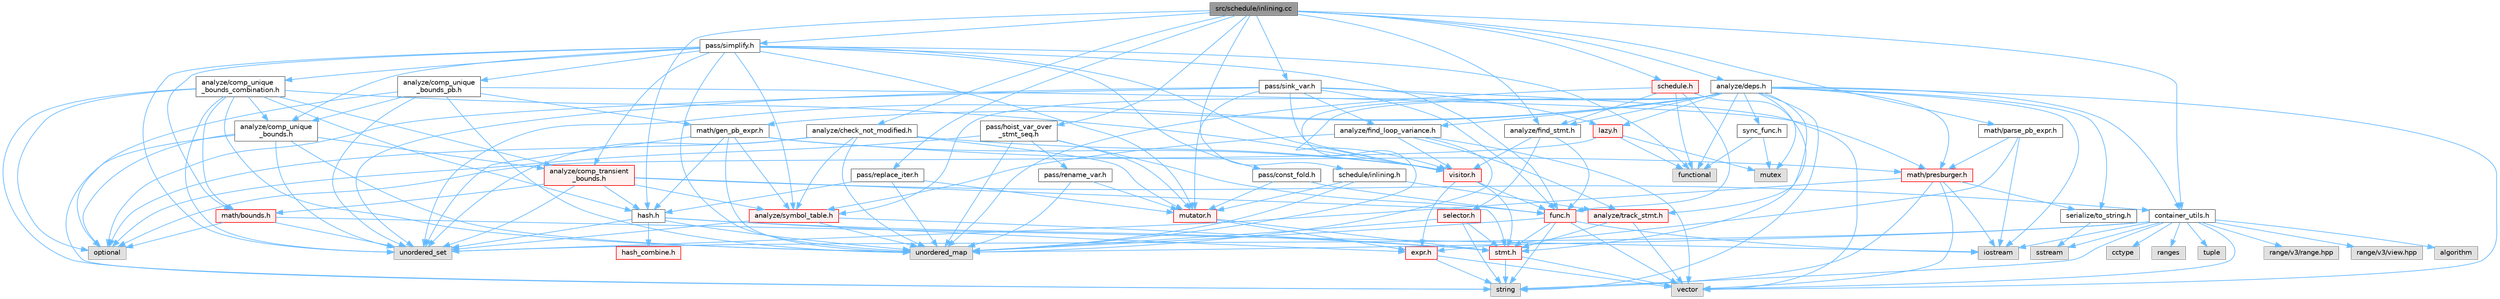 digraph "src/schedule/inlining.cc"
{
 // LATEX_PDF_SIZE
  bgcolor="transparent";
  edge [fontname=Helvetica,fontsize=10,labelfontname=Helvetica,labelfontsize=10];
  node [fontname=Helvetica,fontsize=10,shape=box,height=0.2,width=0.4];
  Node1 [label="src/schedule/inlining.cc",height=0.2,width=0.4,color="gray40", fillcolor="grey60", style="filled", fontcolor="black",tooltip=" "];
  Node1 -> Node2 [color="steelblue1",style="solid"];
  Node2 [label="analyze/check_not_modified.h",height=0.2,width=0.4,color="grey40", fillcolor="white", style="filled",URL="$check__not__modified_8h.html",tooltip=" "];
  Node2 -> Node3 [color="steelblue1",style="solid"];
  Node3 [label="optional",height=0.2,width=0.4,color="grey60", fillcolor="#E0E0E0", style="filled",tooltip=" "];
  Node2 -> Node4 [color="steelblue1",style="solid"];
  Node4 [label="unordered_map",height=0.2,width=0.4,color="grey60", fillcolor="#E0E0E0", style="filled",tooltip=" "];
  Node2 -> Node5 [color="steelblue1",style="solid"];
  Node5 [label="unordered_set",height=0.2,width=0.4,color="grey60", fillcolor="#E0E0E0", style="filled",tooltip=" "];
  Node2 -> Node6 [color="steelblue1",style="solid"];
  Node6 [label="analyze/symbol_table.h",height=0.2,width=0.4,color="red", fillcolor="#FFF0F0", style="filled",URL="$symbol__table_8h.html",tooltip=" "];
  Node6 -> Node4 [color="steelblue1",style="solid"];
  Node6 -> Node5 [color="steelblue1",style="solid"];
  Node6 -> Node10 [color="steelblue1",style="solid"];
  Node10 [label="stmt.h",height=0.2,width=0.4,color="red", fillcolor="#FFF0F0", style="filled",URL="$stmt_8h.html",tooltip=" "];
  Node10 -> Node11 [color="steelblue1",style="solid"];
  Node11 [label="string",height=0.2,width=0.4,color="grey60", fillcolor="#E0E0E0", style="filled",tooltip=" "];
  Node10 -> Node12 [color="steelblue1",style="solid"];
  Node12 [label="vector",height=0.2,width=0.4,color="grey60", fillcolor="#E0E0E0", style="filled",tooltip=" "];
  Node2 -> Node50 [color="steelblue1",style="solid"];
  Node50 [label="mutator.h",height=0.2,width=0.4,color="red", fillcolor="#FFF0F0", style="filled",URL="$mutator_8h.html",tooltip=" "];
  Node50 -> Node43 [color="steelblue1",style="solid"];
  Node43 [label="expr.h",height=0.2,width=0.4,color="red", fillcolor="#FFF0F0", style="filled",URL="$expr_8h.html",tooltip=" "];
  Node43 -> Node11 [color="steelblue1",style="solid"];
  Node43 -> Node12 [color="steelblue1",style="solid"];
  Node50 -> Node10 [color="steelblue1",style="solid"];
  Node2 -> Node55 [color="steelblue1",style="solid"];
  Node55 [label="visitor.h",height=0.2,width=0.4,color="red", fillcolor="#FFF0F0", style="filled",URL="$visitor_8h.html",tooltip=" "];
  Node55 -> Node43 [color="steelblue1",style="solid"];
  Node55 -> Node56 [color="steelblue1",style="solid"];
  Node56 [label="func.h",height=0.2,width=0.4,color="red", fillcolor="#FFF0F0", style="filled",URL="$func_8h.html",tooltip=" "];
  Node56 -> Node16 [color="steelblue1",style="solid"];
  Node16 [label="iostream",height=0.2,width=0.4,color="grey60", fillcolor="#E0E0E0", style="filled",tooltip=" "];
  Node56 -> Node11 [color="steelblue1",style="solid"];
  Node56 -> Node4 [color="steelblue1",style="solid"];
  Node56 -> Node12 [color="steelblue1",style="solid"];
  Node56 -> Node10 [color="steelblue1",style="solid"];
  Node55 -> Node10 [color="steelblue1",style="solid"];
  Node1 -> Node62 [color="steelblue1",style="solid"];
  Node62 [label="analyze/deps.h",height=0.2,width=0.4,color="grey40", fillcolor="white", style="filled",URL="$deps_8h.html",tooltip=" "];
  Node62 -> Node15 [color="steelblue1",style="solid"];
  Node15 [label="functional",height=0.2,width=0.4,color="grey60", fillcolor="#E0E0E0", style="filled",tooltip=" "];
  Node62 -> Node16 [color="steelblue1",style="solid"];
  Node62 -> Node53 [color="steelblue1",style="solid"];
  Node53 [label="mutex",height=0.2,width=0.4,color="grey60", fillcolor="#E0E0E0", style="filled",tooltip=" "];
  Node62 -> Node11 [color="steelblue1",style="solid"];
  Node62 -> Node4 [color="steelblue1",style="solid"];
  Node62 -> Node5 [color="steelblue1",style="solid"];
  Node62 -> Node12 [color="steelblue1",style="solid"];
  Node62 -> Node63 [color="steelblue1",style="solid"];
  Node63 [label="analyze/find_loop_variance.h",height=0.2,width=0.4,color="grey40", fillcolor="white", style="filled",URL="$find__loop__variance_8h.html",tooltip=" "];
  Node63 -> Node4 [color="steelblue1",style="solid"];
  Node63 -> Node12 [color="steelblue1",style="solid"];
  Node63 -> Node6 [color="steelblue1",style="solid"];
  Node63 -> Node64 [color="steelblue1",style="solid"];
  Node64 [label="analyze/track_stmt.h",height=0.2,width=0.4,color="red", fillcolor="#FFF0F0", style="filled",URL="$track__stmt_8h.html",tooltip=" "];
  Node64 -> Node12 [color="steelblue1",style="solid"];
  Node64 -> Node10 [color="steelblue1",style="solid"];
  Node63 -> Node55 [color="steelblue1",style="solid"];
  Node62 -> Node65 [color="steelblue1",style="solid"];
  Node65 [label="analyze/find_stmt.h",height=0.2,width=0.4,color="grey40", fillcolor="white", style="filled",URL="$find__stmt_8h.html",tooltip=" "];
  Node65 -> Node56 [color="steelblue1",style="solid"];
  Node65 -> Node66 [color="steelblue1",style="solid"];
  Node66 [label="selector.h",height=0.2,width=0.4,color="red", fillcolor="#FFF0F0", style="filled",URL="$selector_8h.html",tooltip=" "];
  Node66 -> Node11 [color="steelblue1",style="solid"];
  Node66 -> Node4 [color="steelblue1",style="solid"];
  Node66 -> Node10 [color="steelblue1",style="solid"];
  Node65 -> Node55 [color="steelblue1",style="solid"];
  Node62 -> Node6 [color="steelblue1",style="solid"];
  Node62 -> Node64 [color="steelblue1",style="solid"];
  Node62 -> Node34 [color="steelblue1",style="solid"];
  Node34 [label="container_utils.h",height=0.2,width=0.4,color="grey40", fillcolor="white", style="filled",URL="$container__utils_8h.html",tooltip=" "];
  Node34 -> Node35 [color="steelblue1",style="solid"];
  Node35 [label="algorithm",height=0.2,width=0.4,color="grey60", fillcolor="#E0E0E0", style="filled",tooltip=" "];
  Node34 -> Node36 [color="steelblue1",style="solid"];
  Node36 [label="cctype",height=0.2,width=0.4,color="grey60", fillcolor="#E0E0E0", style="filled",tooltip=" "];
  Node34 -> Node16 [color="steelblue1",style="solid"];
  Node34 -> Node37 [color="steelblue1",style="solid"];
  Node37 [label="ranges",height=0.2,width=0.4,color="grey60", fillcolor="#E0E0E0", style="filled",tooltip=" "];
  Node34 -> Node28 [color="steelblue1",style="solid"];
  Node28 [label="sstream",height=0.2,width=0.4,color="grey60", fillcolor="#E0E0E0", style="filled",tooltip=" "];
  Node34 -> Node11 [color="steelblue1",style="solid"];
  Node34 -> Node38 [color="steelblue1",style="solid"];
  Node38 [label="tuple",height=0.2,width=0.4,color="grey60", fillcolor="#E0E0E0", style="filled",tooltip=" "];
  Node34 -> Node4 [color="steelblue1",style="solid"];
  Node34 -> Node5 [color="steelblue1",style="solid"];
  Node34 -> Node12 [color="steelblue1",style="solid"];
  Node34 -> Node39 [color="steelblue1",style="solid"];
  Node39 [label="range/v3/range.hpp",height=0.2,width=0.4,color="grey60", fillcolor="#E0E0E0", style="filled",tooltip=" "];
  Node34 -> Node40 [color="steelblue1",style="solid"];
  Node40 [label="range/v3/view.hpp",height=0.2,width=0.4,color="grey60", fillcolor="#E0E0E0", style="filled",tooltip=" "];
  Node62 -> Node67 [color="steelblue1",style="solid"];
  Node67 [label="lazy.h",height=0.2,width=0.4,color="red", fillcolor="#FFF0F0", style="filled",URL="$lazy_8h.html",tooltip=" "];
  Node67 -> Node15 [color="steelblue1",style="solid"];
  Node67 -> Node53 [color="steelblue1",style="solid"];
  Node67 -> Node3 [color="steelblue1",style="solid"];
  Node62 -> Node68 [color="steelblue1",style="solid"];
  Node68 [label="math/gen_pb_expr.h",height=0.2,width=0.4,color="grey40", fillcolor="white", style="filled",URL="$gen__pb__expr_8h.html",tooltip=" "];
  Node68 -> Node4 [color="steelblue1",style="solid"];
  Node68 -> Node5 [color="steelblue1",style="solid"];
  Node68 -> Node6 [color="steelblue1",style="solid"];
  Node68 -> Node69 [color="steelblue1",style="solid"];
  Node69 [label="hash.h",height=0.2,width=0.4,color="grey40", fillcolor="white", style="filled",URL="$hash_8h.html",tooltip=" "];
  Node69 -> Node4 [color="steelblue1",style="solid"];
  Node69 -> Node5 [color="steelblue1",style="solid"];
  Node69 -> Node43 [color="steelblue1",style="solid"];
  Node69 -> Node48 [color="steelblue1",style="solid"];
  Node48 [label="hash_combine.h",height=0.2,width=0.4,color="red", fillcolor="#FFF0F0", style="filled",URL="$hash__combine_8h.html",tooltip=" "];
  Node69 -> Node10 [color="steelblue1",style="solid"];
  Node68 -> Node70 [color="steelblue1",style="solid"];
  Node70 [label="math/presburger.h",height=0.2,width=0.4,color="red", fillcolor="#FFF0F0", style="filled",URL="$presburger_8h.html",tooltip=" "];
  Node70 -> Node16 [color="steelblue1",style="solid"];
  Node70 -> Node11 [color="steelblue1",style="solid"];
  Node70 -> Node5 [color="steelblue1",style="solid"];
  Node70 -> Node12 [color="steelblue1",style="solid"];
  Node70 -> Node30 [color="steelblue1",style="solid"];
  Node30 [label="serialize/to_string.h",height=0.2,width=0.4,color="grey40", fillcolor="white", style="filled",URL="$to__string_8h.html",tooltip=" "];
  Node30 -> Node28 [color="steelblue1",style="solid"];
  Node68 -> Node55 [color="steelblue1",style="solid"];
  Node62 -> Node70 [color="steelblue1",style="solid"];
  Node62 -> Node30 [color="steelblue1",style="solid"];
  Node62 -> Node87 [color="steelblue1",style="solid"];
  Node87 [label="sync_func.h",height=0.2,width=0.4,color="grey40", fillcolor="white", style="filled",URL="$sync__func_8h.html",tooltip=" "];
  Node87 -> Node15 [color="steelblue1",style="solid"];
  Node87 -> Node53 [color="steelblue1",style="solid"];
  Node62 -> Node55 [color="steelblue1",style="solid"];
  Node1 -> Node65 [color="steelblue1",style="solid"];
  Node1 -> Node34 [color="steelblue1",style="solid"];
  Node1 -> Node69 [color="steelblue1",style="solid"];
  Node1 -> Node88 [color="steelblue1",style="solid"];
  Node88 [label="math/parse_pb_expr.h",height=0.2,width=0.4,color="grey40", fillcolor="white", style="filled",URL="$parse__pb__expr_8h.html",tooltip=" "];
  Node88 -> Node16 [color="steelblue1",style="solid"];
  Node88 -> Node43 [color="steelblue1",style="solid"];
  Node88 -> Node70 [color="steelblue1",style="solid"];
  Node1 -> Node89 [color="steelblue1",style="solid"];
  Node89 [label="pass/hoist_var_over\l_stmt_seq.h",height=0.2,width=0.4,color="grey40", fillcolor="white", style="filled",URL="$hoist__var__over__stmt__seq_8h.html",tooltip=" "];
  Node89 -> Node3 [color="steelblue1",style="solid"];
  Node89 -> Node4 [color="steelblue1",style="solid"];
  Node89 -> Node56 [color="steelblue1",style="solid"];
  Node89 -> Node50 [color="steelblue1",style="solid"];
  Node89 -> Node90 [color="steelblue1",style="solid"];
  Node90 [label="pass/rename_var.h",height=0.2,width=0.4,color="grey40", fillcolor="white", style="filled",URL="$rename__var_8h.html",tooltip=" "];
  Node90 -> Node4 [color="steelblue1",style="solid"];
  Node90 -> Node50 [color="steelblue1",style="solid"];
  Node1 -> Node91 [color="steelblue1",style="solid"];
  Node91 [label="pass/replace_iter.h",height=0.2,width=0.4,color="grey40", fillcolor="white", style="filled",URL="$replace__iter_8h.html",tooltip=" "];
  Node91 -> Node4 [color="steelblue1",style="solid"];
  Node91 -> Node69 [color="steelblue1",style="solid"];
  Node91 -> Node50 [color="steelblue1",style="solid"];
  Node1 -> Node92 [color="steelblue1",style="solid"];
  Node92 [label="pass/simplify.h",height=0.2,width=0.4,color="grey40", fillcolor="white", style="filled",URL="$simplify_8h.html",tooltip=" "];
  Node92 -> Node15 [color="steelblue1",style="solid"];
  Node92 -> Node4 [color="steelblue1",style="solid"];
  Node92 -> Node5 [color="steelblue1",style="solid"];
  Node92 -> Node93 [color="steelblue1",style="solid"];
  Node93 [label="analyze/comp_transient\l_bounds.h",height=0.2,width=0.4,color="red", fillcolor="#FFF0F0", style="filled",URL="$comp__transient__bounds_8h.html",tooltip=" "];
  Node93 -> Node5 [color="steelblue1",style="solid"];
  Node93 -> Node6 [color="steelblue1",style="solid"];
  Node93 -> Node34 [color="steelblue1",style="solid"];
  Node93 -> Node69 [color="steelblue1",style="solid"];
  Node93 -> Node98 [color="steelblue1",style="solid"];
  Node98 [label="math/bounds.h",height=0.2,width=0.4,color="red", fillcolor="#FFF0F0", style="filled",URL="$bounds_8h.html",tooltip=" "];
  Node98 -> Node16 [color="steelblue1",style="solid"];
  Node98 -> Node3 [color="steelblue1",style="solid"];
  Node98 -> Node5 [color="steelblue1",style="solid"];
  Node93 -> Node10 [color="steelblue1",style="solid"];
  Node92 -> Node101 [color="steelblue1",style="solid"];
  Node101 [label="analyze/comp_unique\l_bounds.h",height=0.2,width=0.4,color="grey40", fillcolor="white", style="filled",URL="$comp__unique__bounds_8h.html",tooltip=" "];
  Node101 -> Node3 [color="steelblue1",style="solid"];
  Node101 -> Node11 [color="steelblue1",style="solid"];
  Node101 -> Node4 [color="steelblue1",style="solid"];
  Node101 -> Node5 [color="steelblue1",style="solid"];
  Node101 -> Node93 [color="steelblue1",style="solid"];
  Node92 -> Node102 [color="steelblue1",style="solid"];
  Node102 [label="analyze/comp_unique\l_bounds_combination.h",height=0.2,width=0.4,color="grey40", fillcolor="white", style="filled",URL="$comp__unique__bounds__combination_8h.html",tooltip=" "];
  Node102 -> Node3 [color="steelblue1",style="solid"];
  Node102 -> Node11 [color="steelblue1",style="solid"];
  Node102 -> Node4 [color="steelblue1",style="solid"];
  Node102 -> Node5 [color="steelblue1",style="solid"];
  Node102 -> Node93 [color="steelblue1",style="solid"];
  Node102 -> Node101 [color="steelblue1",style="solid"];
  Node102 -> Node69 [color="steelblue1",style="solid"];
  Node102 -> Node98 [color="steelblue1",style="solid"];
  Node102 -> Node55 [color="steelblue1",style="solid"];
  Node92 -> Node103 [color="steelblue1",style="solid"];
  Node103 [label="analyze/comp_unique\l_bounds_pb.h",height=0.2,width=0.4,color="grey40", fillcolor="white", style="filled",URL="$comp__unique__bounds__pb_8h.html",tooltip=" "];
  Node103 -> Node3 [color="steelblue1",style="solid"];
  Node103 -> Node4 [color="steelblue1",style="solid"];
  Node103 -> Node5 [color="steelblue1",style="solid"];
  Node103 -> Node101 [color="steelblue1",style="solid"];
  Node103 -> Node68 [color="steelblue1",style="solid"];
  Node103 -> Node70 [color="steelblue1",style="solid"];
  Node92 -> Node6 [color="steelblue1",style="solid"];
  Node92 -> Node56 [color="steelblue1",style="solid"];
  Node92 -> Node98 [color="steelblue1",style="solid"];
  Node92 -> Node50 [color="steelblue1",style="solid"];
  Node92 -> Node104 [color="steelblue1",style="solid"];
  Node104 [label="pass/const_fold.h",height=0.2,width=0.4,color="grey40", fillcolor="white", style="filled",URL="$const__fold_8h.html",tooltip=" "];
  Node104 -> Node56 [color="steelblue1",style="solid"];
  Node104 -> Node50 [color="steelblue1",style="solid"];
  Node92 -> Node55 [color="steelblue1",style="solid"];
  Node1 -> Node105 [color="steelblue1",style="solid"];
  Node105 [label="pass/sink_var.h",height=0.2,width=0.4,color="grey40", fillcolor="white", style="filled",URL="$sink__var_8h.html",tooltip=" "];
  Node105 -> Node3 [color="steelblue1",style="solid"];
  Node105 -> Node5 [color="steelblue1",style="solid"];
  Node105 -> Node12 [color="steelblue1",style="solid"];
  Node105 -> Node63 [color="steelblue1",style="solid"];
  Node105 -> Node56 [color="steelblue1",style="solid"];
  Node105 -> Node67 [color="steelblue1",style="solid"];
  Node105 -> Node50 [color="steelblue1",style="solid"];
  Node105 -> Node55 [color="steelblue1",style="solid"];
  Node1 -> Node106 [color="steelblue1",style="solid"];
  Node106 [label="schedule.h",height=0.2,width=0.4,color="red", fillcolor="#FFF0F0", style="filled",URL="$schedule_8h.html",tooltip=" "];
  Node106 -> Node15 [color="steelblue1",style="solid"];
  Node106 -> Node4 [color="steelblue1",style="solid"];
  Node106 -> Node65 [color="steelblue1",style="solid"];
  Node106 -> Node56 [color="steelblue1",style="solid"];
  Node106 -> Node10 [color="steelblue1",style="solid"];
  Node1 -> Node126 [color="steelblue1",style="solid"];
  Node126 [label="schedule/inlining.h",height=0.2,width=0.4,color="grey40", fillcolor="white", style="filled",URL="$inlining_8h.html",tooltip=" "];
  Node126 -> Node4 [color="steelblue1",style="solid"];
  Node126 -> Node64 [color="steelblue1",style="solid"];
  Node126 -> Node50 [color="steelblue1",style="solid"];
}
